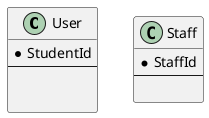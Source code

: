 @startuml




class "User" as user {
* StudentId
--


}

class "Staff" as staff{
* StaffId
--

}









@enduml
